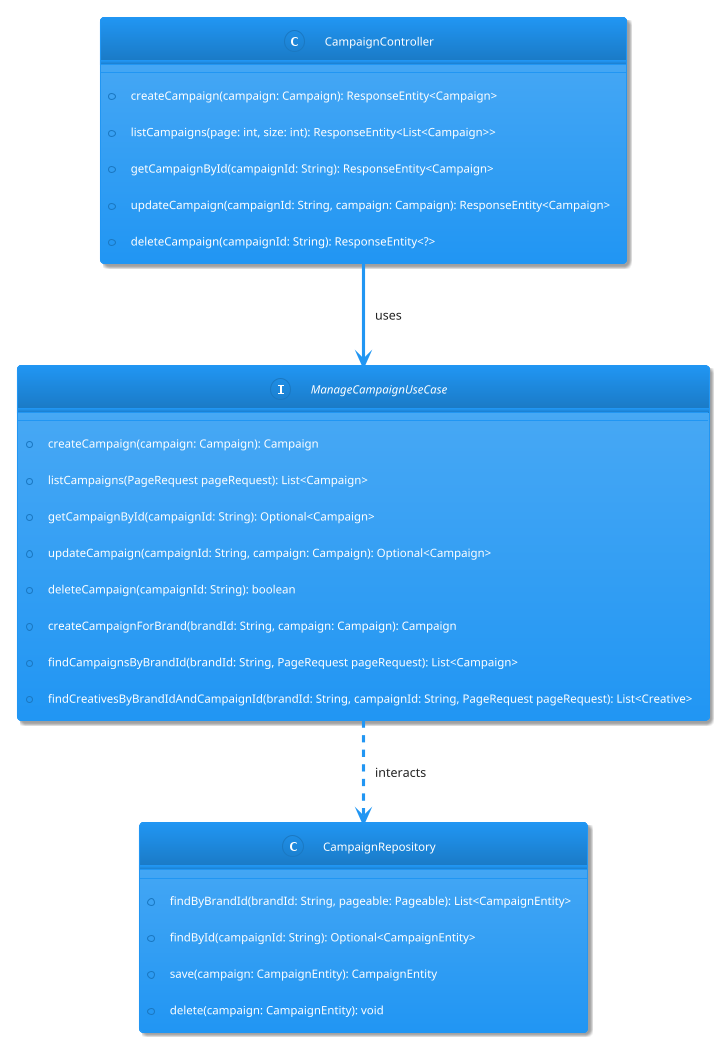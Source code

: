 @startuml
!theme materia

class CampaignController {
    +createCampaign(campaign: Campaign): ResponseEntity<Campaign>
    +listCampaigns(page: int, size: int): ResponseEntity<List<Campaign>>
    +getCampaignById(campaignId: String): ResponseEntity<Campaign>
    +updateCampaign(campaignId: String, campaign: Campaign): ResponseEntity<Campaign>
    +deleteCampaign(campaignId: String): ResponseEntity<?>
}

interface ManageCampaignUseCase {
    +createCampaign(campaign: Campaign): Campaign
    +listCampaigns(PageRequest pageRequest): List<Campaign>
    +getCampaignById(campaignId: String): Optional<Campaign>
    +updateCampaign(campaignId: String, campaign: Campaign): Optional<Campaign>
    +deleteCampaign(campaignId: String): boolean
    +createCampaignForBrand(brandId: String, campaign: Campaign): Campaign
    +findCampaignsByBrandId(brandId: String, PageRequest pageRequest): List<Campaign>
    +findCreativesByBrandIdAndCampaignId(brandId: String, campaignId: String, PageRequest pageRequest): List<Creative>
}

class CampaignRepository {
    +findByBrandId(brandId: String, pageable: Pageable): List<CampaignEntity>
    +findById(campaignId: String): Optional<CampaignEntity>
    +save(campaign: CampaignEntity): CampaignEntity
    +delete(campaign: CampaignEntity): void
}

CampaignController --> ManageCampaignUseCase : uses

ManageCampaignUseCase ..> CampaignRepository : interacts

@enduml